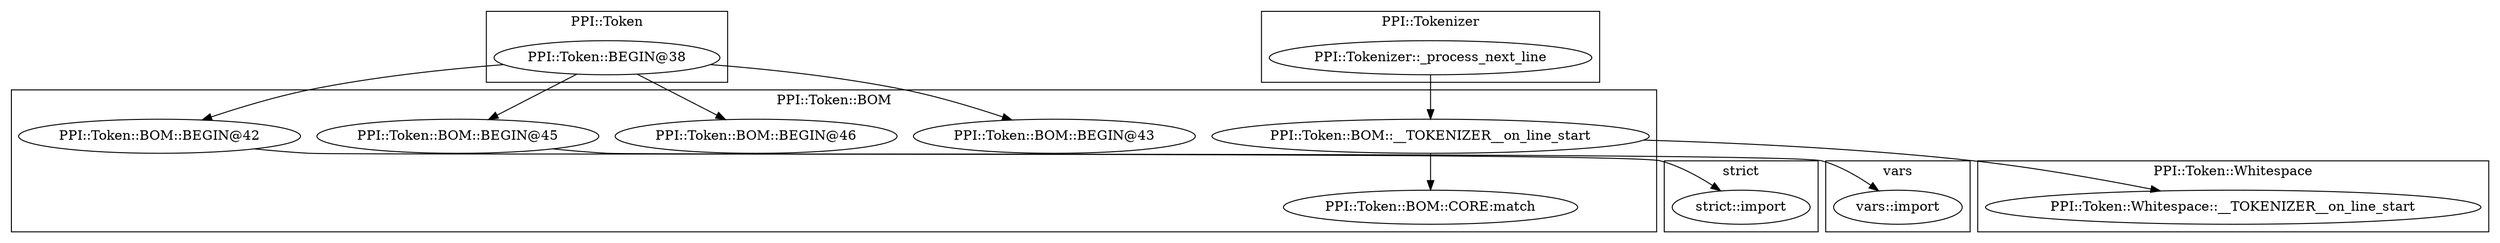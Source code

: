 digraph {
graph [overlap=false]
subgraph cluster_PPI_Token {
	label="PPI::Token";
	"PPI::Token::BEGIN@38";
}
subgraph cluster_PPI_Tokenizer {
	label="PPI::Tokenizer";
	"PPI::Tokenizer::_process_next_line";
}
subgraph cluster_PPI_Token_Whitespace {
	label="PPI::Token::Whitespace";
	"PPI::Token::Whitespace::__TOKENIZER__on_line_start";
}
subgraph cluster_PPI_Token_BOM {
	label="PPI::Token::BOM";
	"PPI::Token::BOM::BEGIN@43";
	"PPI::Token::BOM::BEGIN@46";
	"PPI::Token::BOM::CORE:match";
	"PPI::Token::BOM::BEGIN@42";
	"PPI::Token::BOM::BEGIN@45";
	"PPI::Token::BOM::__TOKENIZER__on_line_start";
}
subgraph cluster_vars {
	label="vars";
	"vars::import";
}
subgraph cluster_strict {
	label="strict";
	"strict::import";
}
"PPI::Token::BEGIN@38" -> "PPI::Token::BOM::BEGIN@43";
"PPI::Tokenizer::_process_next_line" -> "PPI::Token::BOM::__TOKENIZER__on_line_start";
"PPI::Token::BEGIN@38" -> "PPI::Token::BOM::BEGIN@42";
"PPI::Token::BOM::BEGIN@42" -> "strict::import";
"PPI::Token::BOM::__TOKENIZER__on_line_start" -> "PPI::Token::Whitespace::__TOKENIZER__on_line_start";
"PPI::Token::BEGIN@38" -> "PPI::Token::BOM::BEGIN@45";
"PPI::Token::BEGIN@38" -> "PPI::Token::BOM::BEGIN@46";
"PPI::Token::BOM::BEGIN@45" -> "vars::import";
"PPI::Token::BOM::__TOKENIZER__on_line_start" -> "PPI::Token::BOM::CORE:match";
}
